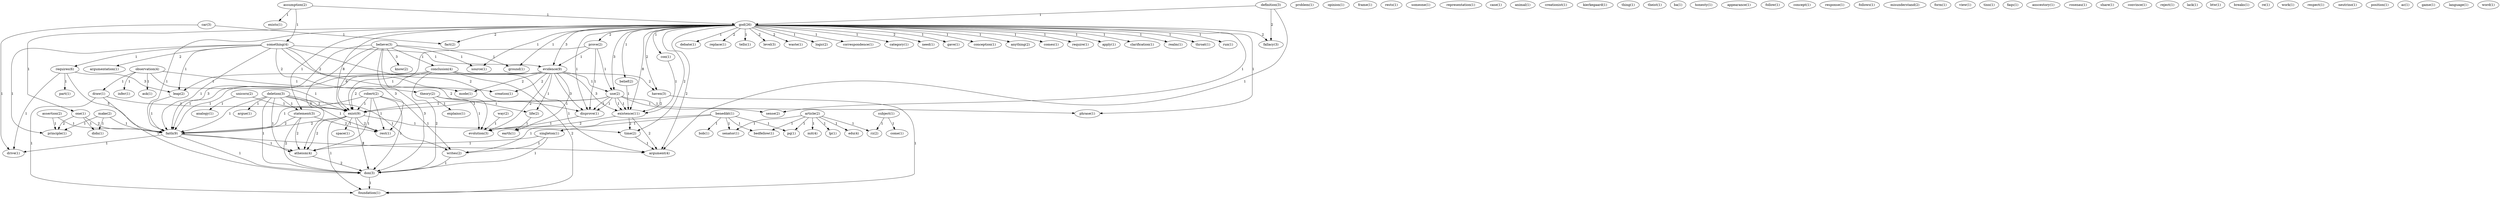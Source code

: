 digraph G {
  assumption [ label="assumption(2)" ];
  god [ label="god(26)" ];
  exists [ label="exists(1)" ];
  something [ label="something(4)" ];
  observation [ label="observation(4)" ];
  infer [ label="infer(1)" ];
  ask [ label="ask(1)" ];
  theory [ label="theory(2)" ];
  draw [ label="draw(1)" ];
  exist [ label="exist(9)" ];
  problem [ label="problem(1)" ];
  opinion [ label="opinion(1)" ];
  frame [ label="frame(1)" ];
  rests [ label="rests(1)" ];
  someone [ label="someone(1)" ];
  representation [ label="representation(1)" ];
  definition [ label="definition(3)" ];
  fallacy [ label="fallacy(3)" ];
  argument [ label="argument(4)" ];
  case [ label="case(1)" ];
  animal [ label="animal(1)" ];
  creationist [ label="creationist(1)" ];
  kierkegaard [ label="kierkegaard(1)" ];
  thing [ label="thing(1)" ];
  use [ label="use(1)" ];
  sense [ label="sense(2)" ];
  phrase [ label="phrase(1)" ];
  disprove [ label="disprove(1)" ];
  existence [ label="existence(11)" ];
  theist [ label="theist(1)" ];
  ba [ label="ba(1)" ];
  honesty [ label="honesty(1)" ];
  appearance [ label="appearance(1)" ];
  follow [ label="follow(1)" ];
  explains [ label="explains(1)" ];
  evolution [ label="evolution(3)" ];
  life [ label="life(2)" ];
  concept [ label="concept(1)" ];
  response [ label="response(1)" ];
  believe [ label="believe(3)" ];
  source [ label="source(1)" ];
  know [ label="know(2)" ];
  conclusion [ label="conclusion(4)" ];
  ground [ label="ground(1)" ];
  rest [ label="rest(1)" ];
  faith [ label="faith(9)" ];
  atheism [ label="atheism(4)" ];
  don [ label="don(3)" ];
  follows [ label="follows(1)" ];
  debate [ label="debate(1)" ];
  prove [ label="prove(2)" ];
  replace [ label="replace(1)" ];
  tells [ label="tells(1)" ];
  fact [ label="fact(2)" ];
  con [ label="con(1)" ];
  level [ label="level(3)" ];
  waste [ label="waste(1)" ];
  logic [ label="logic(2)" ];
  correspondence [ label="correspondence(1)" ];
  evidence [ label="evidence(9)" ];
  belief [ label="belief(2)" ];
  category [ label="category(1)" ];
  need [ label="need(1)" ];
  gave [ label="gave(1)" ];
  conception [ label="conception(1)" ];
  anything [ label="anything(2)" ];
  comes [ label="comes(1)" ];
  require [ label="require(1)" ];
  apply [ label="apply(1)" ];
  haven [ label="haven(3)" ];
  statement [ label="statement(3)" ];
  use [ label="use(2)" ];
  clarification [ label="clarification(1)" ];
  one [ label="one(1)" ];
  realm [ label="realm(1)" ];
  throat [ label="throat(1)" ];
  run [ label="run(1)" ];
  time [ label="time(2)" ];
  misunderstand [ label="misunderstand(2)" ];
  car [ label="car(3)" ];
  drive [ label="drive(1)" ];
  article [ label="article(2)" ];
  lp [ label="lp(1)" ];
  pq [ label="pq(1)" ];
  edu [ label="edu(4)" ];
  mit [ label="mit(4)" ];
  bedfellow [ label="bedfellow(1)" ];
  senator [ label="senator(1)" ];
  rz [ label="rz(2)" ];
  subject [ label="subject(1)" ];
  come [ label="come(1)" ];
  form [ label="form(1)" ];
  view [ label="view(1)" ];
  tinn [ label="tinn(1)" ];
  benedikt [ label="benedikt(1)" ];
  bob [ label="bob(1)" ];
  singleton [ label="singleton(1)" ];
  writes [ label="writes(2)" ];
  faqs [ label="faqs(1)" ];
  argumentation [ label="argumentation(1)" ];
  requires [ label="requires(6)" ];
  leap [ label="leap(2)" ];
  mode [ label="mode(1)" ];
  creation [ label="creation(1)" ];
  principle [ label="principle(1)" ];
  anscestory [ label="anscestory(1)" ];
  rosenau [ label="rosenau(1)" ];
  share [ label="share(1)" ];
  convince [ label="convince(1)" ];
  part [ label="part(1)" ];
  earth [ label="earth(1)" ];
  reject [ label="reject(1)" ];
  lack [ label="lack(1)" ];
  foundation [ label="foundation(1)" ];
  btw [ label="btw(1)" ];
  breaks [ label="breaks(1)" ];
  assertion [ label="assertion(2)" ];
  deletion [ label="deletion(3)" ];
  argue [ label="argue(1)" ];
  re [ label="re(1)" ];
  make [ label="make(2)" ];
  didn [ label="didn(1)" ];
  work [ label="work(1)" ];
  respect [ label="respect(1)" ];
  neutrino [ label="neutrino(1)" ];
  position [ label="position(1)" ];
  ac [ label="ac(1)" ];
  game [ label="game(1)" ];
  unicorn [ label="unicorn(2)" ];
  analogy [ label="analogy(1)" ];
  robert [ label="robert(2)" ];
  space [ label="space(1)" ];
  way [ label="way(2)" ];
  language [ label="language(1)" ];
  word [ label="word(1)" ];
  assumption -> god [ label="1" ];
  assumption -> exists [ label="1" ];
  assumption -> something [ label="1" ];
  observation -> infer [ label="1" ];
  observation -> ask [ label="1" ];
  observation -> theory [ label="1" ];
  observation -> draw [ label="1" ];
  observation -> exist [ label="1" ];
  definition -> god [ label="1" ];
  definition -> fallacy [ label="2" ];
  definition -> argument [ label="1" ];
  use -> sense [ label="1" ];
  use -> phrase [ label="1" ];
  use -> disprove [ label="1" ];
  use -> existence [ label="1" ];
  use -> exist [ label="1" ];
  theory -> explains [ label="1" ];
  theory -> evolution [ label="1" ];
  theory -> life [ label="1" ];
  believe -> source [ label="1" ];
  believe -> know [ label="3" ];
  believe -> conclusion [ label="1" ];
  believe -> ground [ label="1" ];
  believe -> exist [ label="6" ];
  believe -> rest [ label="3" ];
  believe -> faith [ label="3" ];
  believe -> atheism [ label="3" ];
  believe -> don [ label="3" ];
  god -> debate [ label="1" ];
  god -> prove [ label="2" ];
  god -> replace [ label="2" ];
  god -> tells [ label="1" ];
  god -> fact [ label="2" ];
  god -> source [ label="1" ];
  god -> con [ label="1" ];
  god -> level [ label="2" ];
  god -> waste [ label="2" ];
  god -> sense [ label="1" ];
  god -> logic [ label="1" ];
  god -> correspondence [ label="1" ];
  god -> evidence [ label="3" ];
  god -> phrase [ label="1" ];
  god -> ground [ label="1" ];
  god -> belief [ label="1" ];
  god -> category [ label="1" ];
  god -> need [ label="2" ];
  god -> gave [ label="1" ];
  god -> conception [ label="1" ];
  god -> anything [ label="1" ];
  god -> fallacy [ label="2" ];
  god -> comes [ label="1" ];
  god -> require [ label="1" ];
  god -> apply [ label="1" ];
  god -> haven [ label="2" ];
  god -> statement [ label="1" ];
  god -> use [ label="3" ];
  god -> disprove [ label="1" ];
  god -> existence [ label="8" ];
  god -> exist [ label="8" ];
  god -> clarification [ label="1" ];
  god -> one [ label="1" ];
  god -> faith [ label="1" ];
  god -> realm [ label="1" ];
  god -> throat [ label="1" ];
  god -> run [ label="1" ];
  god -> time [ label="2" ];
  god -> argument [ label="2" ];
  car -> fact [ label="1" ];
  car -> drive [ label="1" ];
  article -> lp [ label="1" ];
  article -> pq [ label="1" ];
  article -> edu [ label="1" ];
  article -> mit [ label="1" ];
  article -> bedfellow [ label="1" ];
  article -> senator [ label="1" ];
  article -> rz [ label="1" ];
  subject -> come [ label="1" ];
  subject -> rz [ label="1" ];
  benedikt -> pq [ label="1" ];
  benedikt -> bob [ label="1" ];
  benedikt -> bedfellow [ label="1" ];
  benedikt -> senator [ label="1" ];
  benedikt -> singleton [ label="1" ];
  benedikt -> writes [ label="1" ];
  prove -> evidence [ label="1" ];
  prove -> use [ label="1" ];
  prove -> disprove [ label="1" ];
  prove -> exist [ label="1" ];
  something -> argumentation [ label="2" ];
  something -> requires [ label="1" ];
  something -> evidence [ label="1" ];
  something -> leap [ label="1" ];
  something -> mode [ label="2" ];
  something -> creation [ label="2" ];
  something -> disprove [ label="2" ];
  something -> faith [ label="1" ];
  something -> principle [ label="1" ];
  something -> evolution [ label="2" ];
  con -> existence [ label="1" ];
  requires -> leap [ label="3" ];
  requires -> part [ label="1" ];
  requires -> faith [ label="5" ];
  requires -> drive [ label="1" ];
  evidence -> leap [ label="1" ];
  evidence -> mode [ label="2" ];
  evidence -> use [ label="1" ];
  evidence -> creation [ label="2" ];
  evidence -> disprove [ label="3" ];
  evidence -> existence [ label="3" ];
  evidence -> faith [ label="1" ];
  evidence -> evolution [ label="2" ];
  evidence -> life [ label="1" ];
  evidence -> earth [ label="1" ];
  conclusion -> haven [ label="2" ];
  conclusion -> exist [ label="2" ];
  conclusion -> faith [ label="1" ];
  conclusion -> don [ label="2" ];
  conclusion -> foundation [ label="2" ];
  conclusion -> argument [ label="1" ];
  leap -> faith [ label="1" ];
  assertion -> faith [ label="1" ];
  assertion -> principle [ label="1" ];
  deletion -> argue [ label="1" ];
  deletion -> statement [ label="1" ];
  deletion -> exist [ label="2" ];
  deletion -> rest [ label="1" ];
  deletion -> faith [ label="1" ];
  deletion -> atheism [ label="1" ];
  deletion -> writes [ label="1" ];
  deletion -> don [ label="1" ];
  belief -> existence [ label="1" ];
  make -> faith [ label="1" ];
  make -> principle [ label="1" ];
  make -> didn [ label="1" ];
  haven -> existence [ label="2" ];
  haven -> foundation [ label="1" ];
  statement -> rest [ label="2" ];
  statement -> faith [ label="2" ];
  statement -> atheism [ label="2" ];
  statement -> don [ label="2" ];
  use -> disprove [ label="1" ];
  use -> existence [ label="1" ];
  use -> exist [ label="1" ];
  disprove -> evolution [ label="1" ];
  existence -> time [ label="2" ];
  existence -> argument [ label="2" ];
  existence -> evolution [ label="2" ];
  draw -> exist [ label="1" ];
  draw -> don [ label="1" ];
  draw -> foundation [ label="1" ];
  unicorn -> exist [ label="1" ];
  unicorn -> analogy [ label="1" ];
  robert -> exist [ label="1" ];
  robert -> rest [ label="1" ];
  robert -> faith [ label="1" ];
  robert -> atheism [ label="1" ];
  robert -> writes [ label="1" ];
  robert -> don [ label="1" ];
  exist -> space [ label="1" ];
  exist -> rest [ label="2" ];
  exist -> faith [ label="2" ];
  exist -> atheism [ label="2" ];
  exist -> don [ label="2" ];
  exist -> time [ label="1" ];
  exist -> foundation [ label="1" ];
  one -> faith [ label="2" ];
  one -> principle [ label="2" ];
  one -> didn [ label="1" ];
  faith -> atheism [ label="1" ];
  faith -> drive [ label="1" ];
  faith -> don [ label="1" ];
  faith -> argument [ label="1" ];
  way -> evolution [ label="1" ];
  singleton -> atheism [ label="1" ];
  singleton -> writes [ label="1" ];
  singleton -> don [ label="1" ];
  atheism -> don [ label="2" ];
  writes -> don [ label="1" ];
  don -> foundation [ label="1" ];
  time -> argument [ label="1" ];
  life -> earth [ label="1" ];
}
